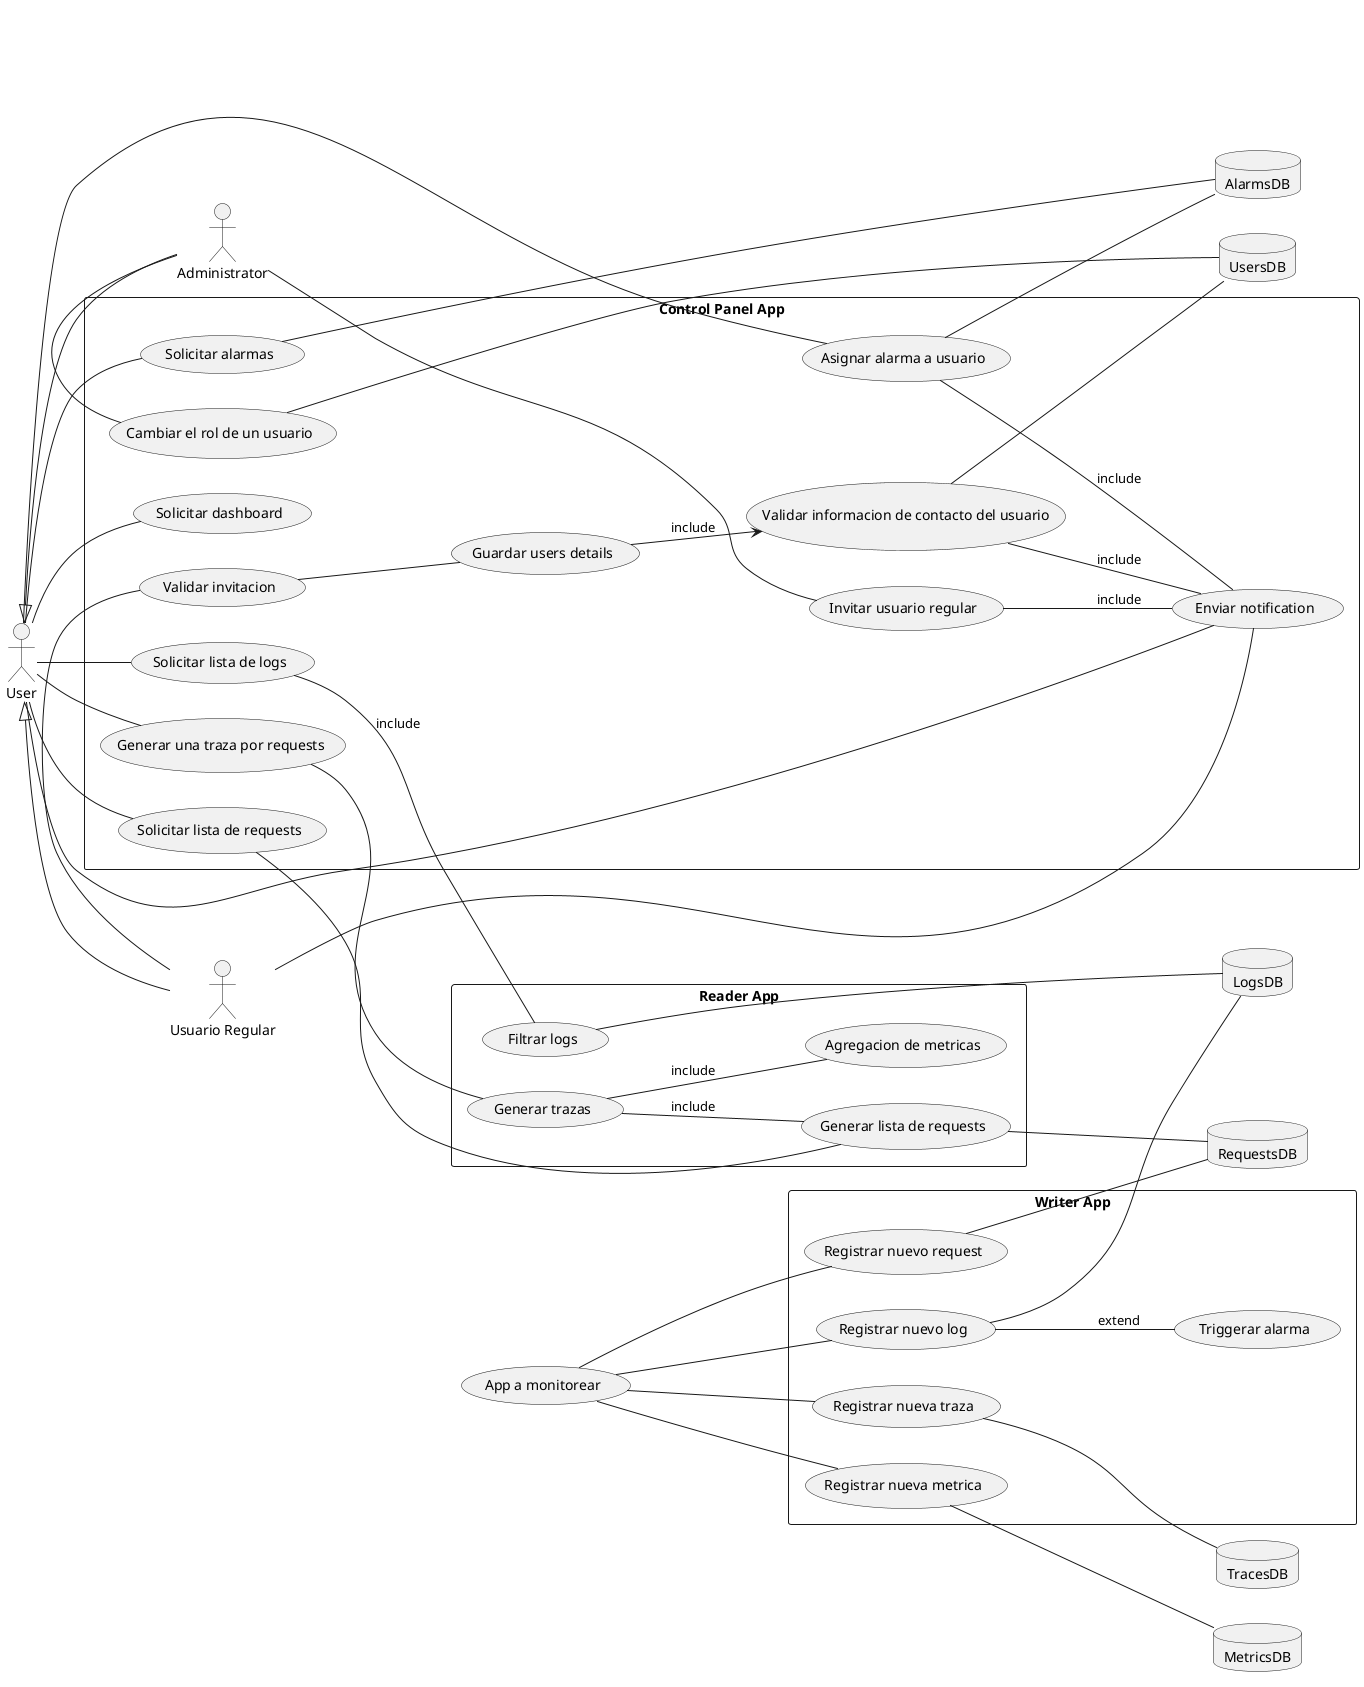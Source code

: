 @startuml "Caso de Uso de la App Web"
left to right direction
actor User as user
actor Administrator as admin
actor "Usuario Regular" as dev
database UsersDB
database MetricsDB
database LogsDB
database RequestsDB
database TracesDB
database AlarmsDB
' database TrafficAnalyzer
(App a monitorear) as userApp

user <|-- admin
user <|-- dev

rectangle "Control Panel App" {
    usecase "Invitar usuario regular" as makeInvite
    usecase "Enviar notification" as sendNotification
    usecase "Validar invitacion" as validateInvite
    usecase "Guardar users details" as saveUserDetails
    usecase "Validar informacion de contacto del usuario" as validarContactInformation
    usecase "Solicitar dashboard" as showDasboard
    usecase "Solicitar lista de logs" as getLogs
    usecase "Solicitar lista de requests" as getRequests
    usecase "Generar una traza por requests" as generateTraceByRequests
    usecase "Cambiar el rol de un usuario" as changeUserRole
    usecase "Solicitar alarmas" as getAlarms
    usecase "Asignar alarma a usuario" as setAlarmOwner
}

rectangle "Writer App" {
    usecase "Registrar nueva traza" as upsertTrace
    usecase "Registrar nueva metrica" as emitMetric
    usecase "Registrar nuevo log" as emitLog
    usecase "Registrar nuevo request" as emitRequest
    usecase "Triggerar alarma" as triggerAlarm 
}

rectangle "Reader App" {
    usecase "Agregacion de metricas" as aggregateMetrics
    usecase "Filtrar logs" as aggregateLogs
    usecase "Generar lista de requests" as getRequestsList
    usecase "Generar trazas" as buildTrace
}

admin--makeInvite
makeInvite--sendNotification : include
dev--validateInvite
validateInvite--saveUserDetails
saveUserDetails-->validarContactInformation : include
validarContactInformation--sendNotification : include
validarContactInformation--UsersDB
sendNotification--dev

user--getLogs
getLogs -- aggregateLogs : include
aggregateLogs -- LogsDB
user--showDasboard

user--getAlarms
getAlarms--AlarmsDB

user--setAlarmOwner
setAlarmOwner--AlarmsDB
setAlarmOwner--sendNotification : include
sendNotification--user

user--getRequests
getRequests--getRequestsList
getRequestsList--RequestsDB

user--generateTraceByRequests
generateTraceByRequests--buildTrace
buildTrace--getRequestsList : include
buildTrace--aggregateMetrics : include

admin--changeUserRole
changeUserRole--UsersDB

userApp--upsertTrace
upsertTrace--TracesDB

userApp--emitMetric
emitMetric--MetricsDB

userApp--emitLog
emitLog--triggerAlarm : extend
emitLog--LogsDB

userApp--emitRequest
emitRequest--RequestsDB

@enduml